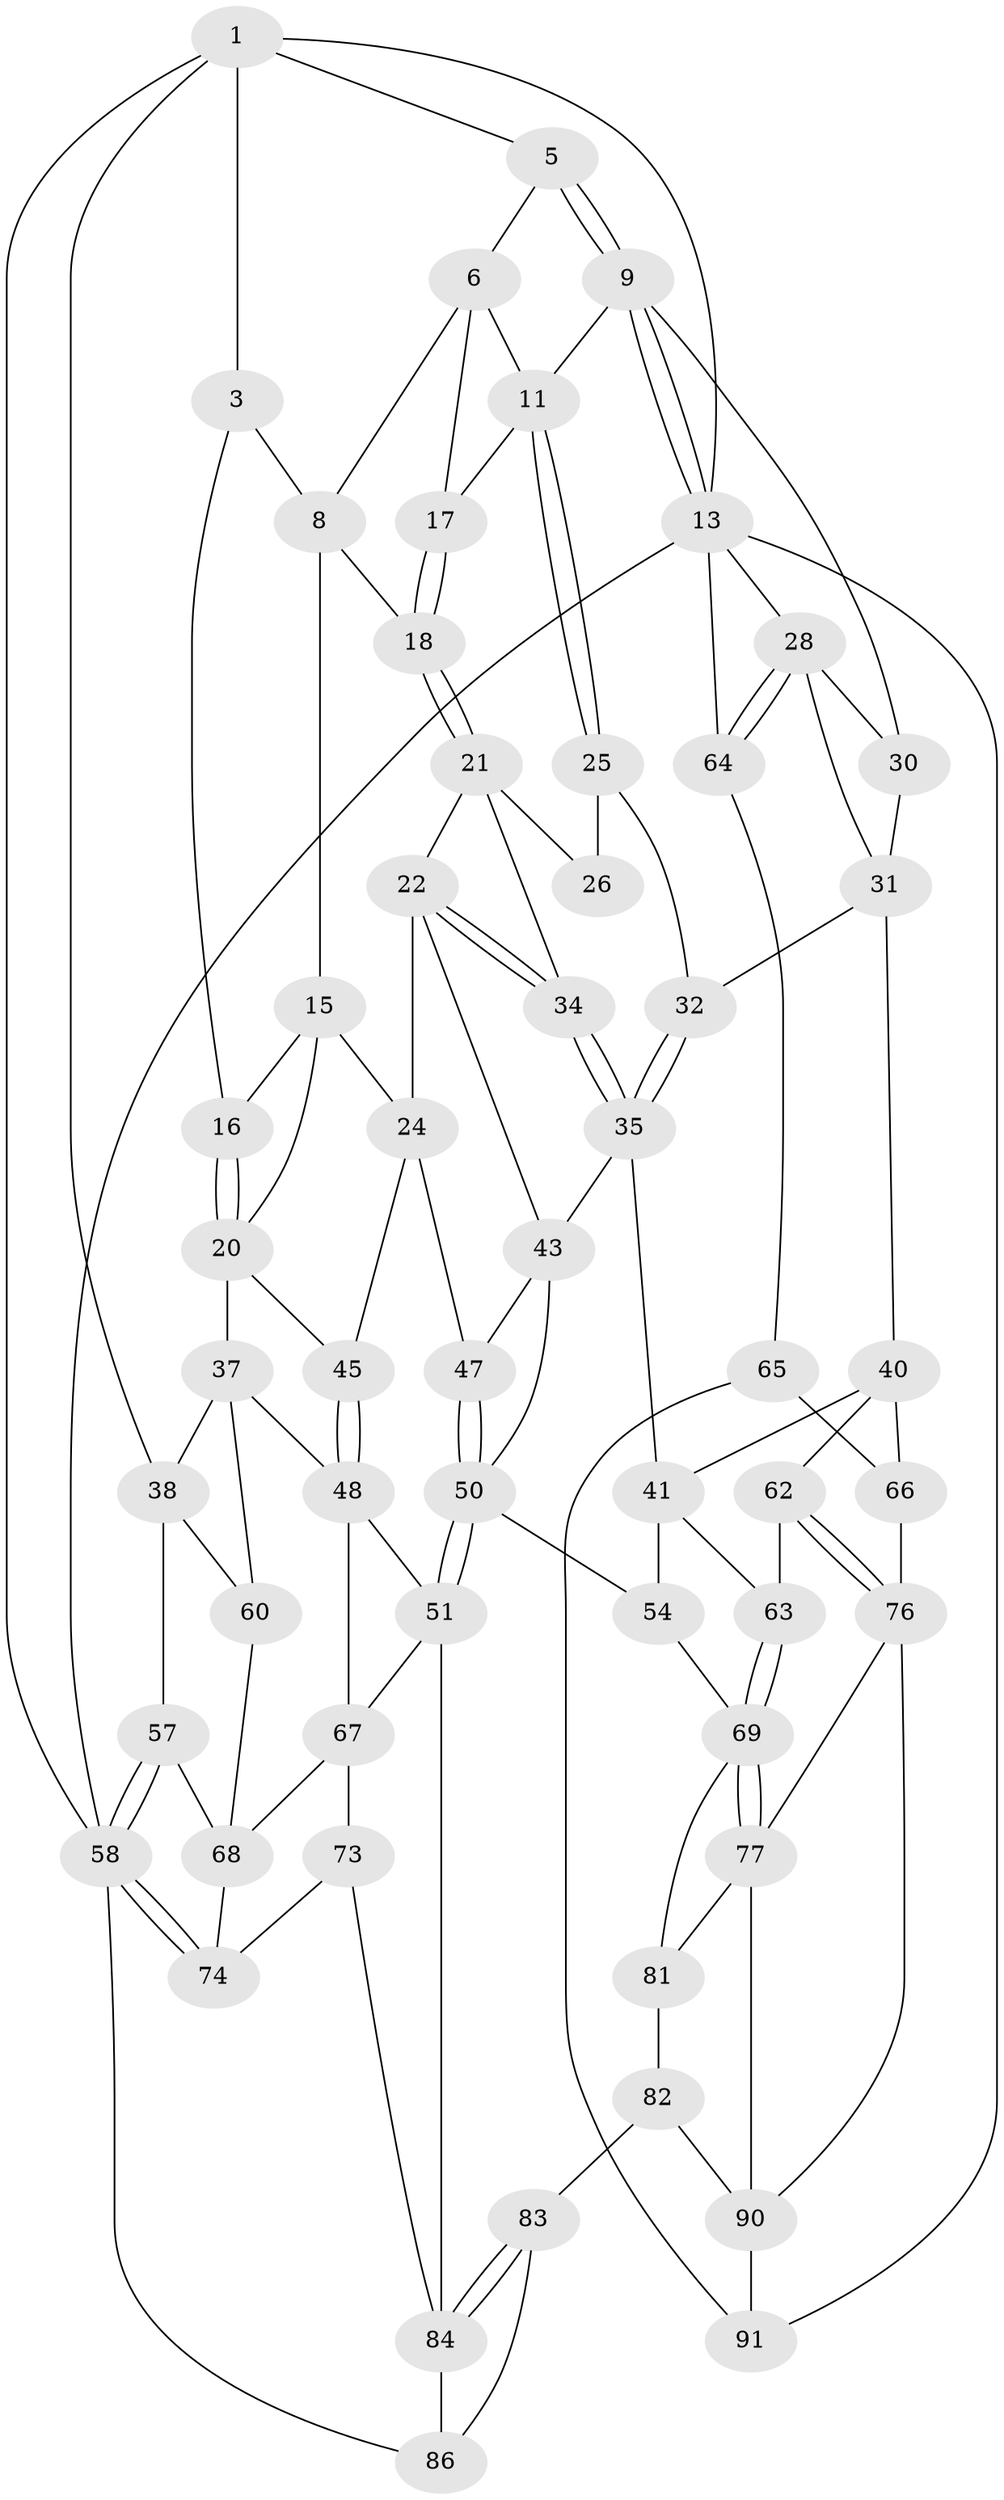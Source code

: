 // Generated by graph-tools (version 1.1) at 2025/52/02/27/25 19:52:40]
// undirected, 57 vertices, 121 edges
graph export_dot {
graph [start="1"]
  node [color=gray90,style=filled];
  1 [pos="+0.8306533223353894+0",super="+2"];
  3 [pos="+0+0",super="+4"];
  5 [pos="+0.8028240893831039+0.002409768426210694"];
  6 [pos="+0.7231757348648643+0.03818064816166777",super="+7"];
  8 [pos="+0.4474414426387675+0",super="+14"];
  9 [pos="+0.8268600930019746+0.07631143038156986",super="+10"];
  11 [pos="+0.7217063679165849+0.2239374038202986",super="+12"];
  13 [pos="+1+0.19258483464569484",super="+80"];
  15 [pos="+0.31427302893526904+0.19645132191645823",super="+19"];
  16 [pos="+0.22329295349460404+0.1580360051190661"];
  17 [pos="+0.5323384721008639+0.1571253025981489"];
  18 [pos="+0.5100637250770902+0.21158479474589"];
  20 [pos="+0.20446521370751097+0.33216526839541055",super="+36"];
  21 [pos="+0.50826578282795+0.22142895001644775",super="+27"];
  22 [pos="+0.48478254140088506+0.2647156201832162",super="+23"];
  24 [pos="+0.32959069485692394+0.3492276757118644",super="+44"];
  25 [pos="+0.719204882099811+0.22988982151718532",super="+33"];
  26 [pos="+0.6403569129280043+0.3239891170694579"];
  28 [pos="+1+0.43417959864075817",super="+29"];
  30 [pos="+0.9279525827683732+0.34303521524364994"];
  31 [pos="+0.7545356264462304+0.388355637745273",super="+39"];
  32 [pos="+0.7395201355153999+0.38567528614290697"];
  34 [pos="+0.6036745813689292+0.41680477336637245"];
  35 [pos="+0.6037316021784054+0.47554798909233204",super="+42"];
  37 [pos="+0+0.3332808408405972",super="+49"];
  38 [pos="+0+0.277840769961208",super="+56"];
  40 [pos="+0.7173205747565914+0.5545416407333496",super="+61"];
  41 [pos="+0.640414090116291+0.5275537116307901",super="+53"];
  43 [pos="+0.5203383198048332+0.5050851920309782",super="+46"];
  45 [pos="+0.24515963345177072+0.545733436734739"];
  47 [pos="+0.3210587285507256+0.5355490934488789"];
  48 [pos="+0.24172133577292765+0.5506643006171702",super="+52"];
  50 [pos="+0.402798180707198+0.6974950592673277",super="+55"];
  51 [pos="+0.3240260321613414+0.7286668132564913",super="+75"];
  54 [pos="+0.49487785875000817+0.7261271395554298"];
  57 [pos="+0+0.6776205379612089"];
  58 [pos="+0+1",super="+59"];
  60 [pos="+0.14367836243293192+0.5944263220205573"];
  62 [pos="+0.7451714629526107+0.6797283263093344"];
  63 [pos="+0.6514665528773397+0.6901454814700184"];
  64 [pos="+1+0.6280081181493419"];
  65 [pos="+1+0.6388902219603264",super="+89"];
  66 [pos="+1+0.6711020114448822",super="+78"];
  67 [pos="+0.18107079041678895+0.7048149997446361",super="+72"];
  68 [pos="+0.1288121339700372+0.6535825993633015",super="+71"];
  69 [pos="+0.6011204787905055+0.7866166635480604",super="+70"];
  73 [pos="+0.14128812606742833+0.7994100964136641"];
  74 [pos="+0.09180538541029398+0.7623404592798572"];
  76 [pos="+0.7391864552030792+0.815800185911207",super="+79"];
  77 [pos="+0.6749725376506318+0.8351789085115765",super="+87"];
  81 [pos="+0.47635848369489914+0.8648155213878408"];
  82 [pos="+0.4317543053659587+0.8985319617856747",super="+93"];
  83 [pos="+0.3131472519001779+0.8643313007579579",super="+88"];
  84 [pos="+0.29928081974462817+0.8173404560519207",super="+85"];
  86 [pos="+0+1"];
  90 [pos="+0.6434796953902254+1",super="+92"];
  91 [pos="+0.9968849441875117+1"];
  1 -- 5;
  1 -- 13;
  1 -- 58;
  1 -- 3;
  1 -- 38;
  3 -- 16;
  3 -- 8;
  5 -- 6;
  5 -- 9;
  5 -- 9;
  6 -- 8;
  6 -- 17;
  6 -- 11;
  8 -- 18;
  8 -- 15;
  9 -- 13;
  9 -- 13;
  9 -- 11;
  9 -- 30;
  11 -- 25;
  11 -- 25;
  11 -- 17;
  13 -- 28;
  13 -- 64;
  13 -- 91;
  13 -- 58;
  15 -- 16;
  15 -- 24;
  15 -- 20;
  16 -- 20;
  16 -- 20;
  17 -- 18;
  17 -- 18;
  18 -- 21;
  18 -- 21;
  20 -- 37;
  20 -- 45;
  21 -- 22;
  21 -- 26;
  21 -- 34;
  22 -- 34;
  22 -- 34;
  22 -- 24;
  22 -- 43;
  24 -- 45;
  24 -- 47;
  25 -- 26 [weight=2];
  25 -- 32;
  28 -- 64;
  28 -- 64;
  28 -- 30;
  28 -- 31;
  30 -- 31;
  31 -- 32;
  31 -- 40;
  32 -- 35;
  32 -- 35;
  34 -- 35;
  34 -- 35;
  35 -- 41;
  35 -- 43;
  37 -- 38;
  37 -- 48;
  37 -- 60;
  38 -- 57;
  38 -- 60;
  40 -- 41;
  40 -- 66;
  40 -- 62;
  41 -- 54;
  41 -- 63;
  43 -- 50;
  43 -- 47;
  45 -- 48;
  45 -- 48;
  47 -- 50;
  47 -- 50;
  48 -- 67;
  48 -- 51;
  50 -- 51;
  50 -- 51;
  50 -- 54;
  51 -- 67;
  51 -- 84;
  54 -- 69;
  57 -- 58;
  57 -- 58;
  57 -- 68;
  58 -- 74;
  58 -- 74;
  58 -- 86;
  60 -- 68;
  62 -- 63;
  62 -- 76;
  62 -- 76;
  63 -- 69;
  63 -- 69;
  64 -- 65;
  65 -- 66 [weight=2];
  65 -- 91;
  66 -- 76;
  67 -- 68;
  67 -- 73;
  68 -- 74;
  69 -- 77;
  69 -- 77;
  69 -- 81;
  73 -- 74;
  73 -- 84;
  76 -- 77;
  76 -- 90;
  77 -- 81;
  77 -- 90;
  81 -- 82;
  82 -- 83 [weight=2];
  82 -- 90;
  83 -- 84;
  83 -- 84;
  83 -- 86;
  84 -- 86;
  90 -- 91;
}
